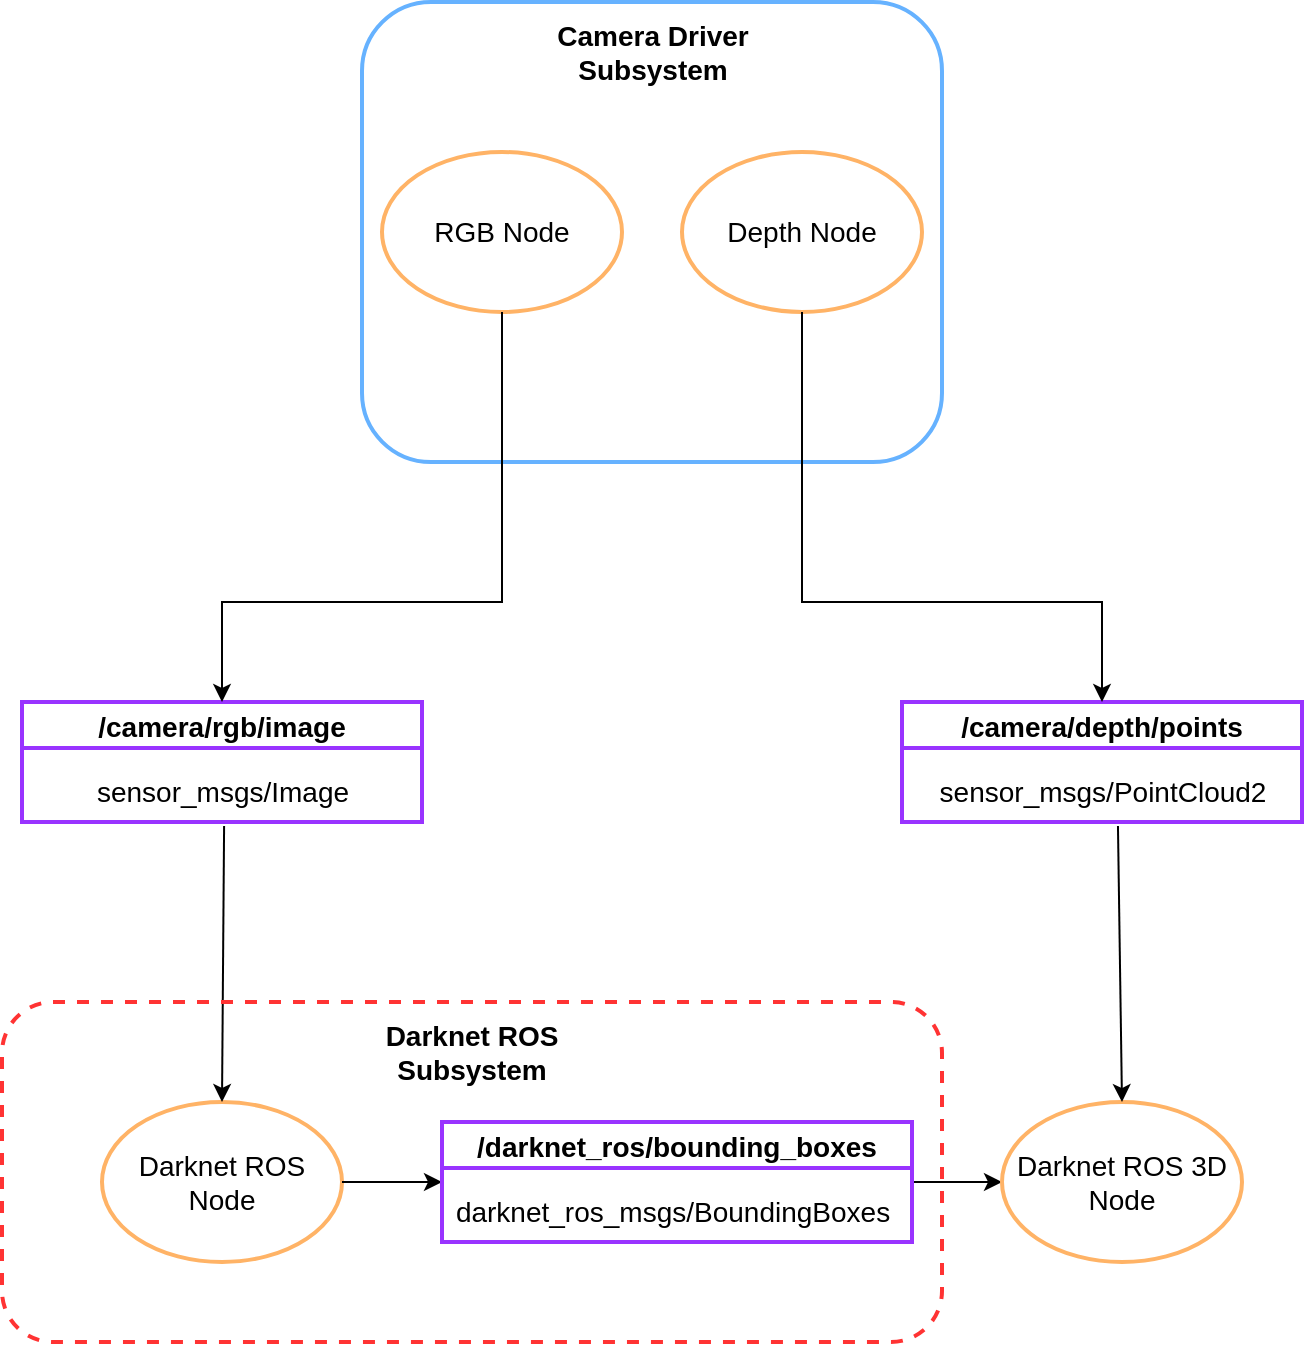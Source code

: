 <mxfile version="20.4.1" type="github">
  <diagram id="prtHgNgQTEPvFCAcTncT" name="Page-1">
    <mxGraphModel dx="2219" dy="913" grid="1" gridSize="10" guides="1" tooltips="1" connect="1" arrows="1" fold="1" page="1" pageScale="1" pageWidth="827" pageHeight="1169" math="0" shadow="0">
      <root>
        <mxCell id="0" />
        <mxCell id="1" parent="0" />
        <mxCell id="816tmAHv5r7IAD_qv0HO-7" value="/camera/rgb/image" style="swimlane;strokeColor=#9933FF;strokeWidth=2;fontSize=14;" vertex="1" parent="1">
          <mxGeometry x="-60" y="410" width="200" height="60" as="geometry">
            <mxRectangle x="250" y="140" width="180" height="30" as="alternateBounds" />
          </mxGeometry>
        </mxCell>
        <mxCell id="816tmAHv5r7IAD_qv0HO-9" value="sensor_msgs/Image" style="text;html=1;align=center;verticalAlign=middle;resizable=0;points=[];autosize=1;strokeColor=none;fillColor=none;fontSize=14;" vertex="1" parent="816tmAHv5r7IAD_qv0HO-7">
          <mxGeometry x="25" y="30" width="150" height="30" as="geometry" />
        </mxCell>
        <mxCell id="816tmAHv5r7IAD_qv0HO-10" value="" style="group" vertex="1" connectable="0" parent="1">
          <mxGeometry x="100" y="60" width="290" height="230" as="geometry" />
        </mxCell>
        <mxCell id="816tmAHv5r7IAD_qv0HO-1" value="" style="rounded=1;whiteSpace=wrap;html=1;strokeColor=#66B2FF;strokeWidth=2;" vertex="1" parent="816tmAHv5r7IAD_qv0HO-10">
          <mxGeometry x="10" width="290" height="230" as="geometry" />
        </mxCell>
        <mxCell id="816tmAHv5r7IAD_qv0HO-2" value="&lt;font style=&quot;font-size: 14px;&quot;&gt;&lt;b&gt;Camera Driver Subsystem&lt;/b&gt;&lt;/font&gt;" style="text;html=1;strokeColor=none;fillColor=none;align=center;verticalAlign=middle;whiteSpace=wrap;rounded=0;" vertex="1" parent="816tmAHv5r7IAD_qv0HO-10">
          <mxGeometry x="92.5" y="10" width="125" height="30" as="geometry" />
        </mxCell>
        <mxCell id="816tmAHv5r7IAD_qv0HO-3" value="&lt;div&gt;RGB Node&lt;br&gt;&lt;/div&gt;" style="ellipse;whiteSpace=wrap;html=1;fontSize=14;strokeColor=#FFB366;strokeWidth=2;" vertex="1" parent="816tmAHv5r7IAD_qv0HO-10">
          <mxGeometry x="20" y="75" width="120" height="80" as="geometry" />
        </mxCell>
        <mxCell id="816tmAHv5r7IAD_qv0HO-4" value="&lt;div&gt;Depth Node&lt;br&gt;&lt;/div&gt;" style="ellipse;whiteSpace=wrap;html=1;fontSize=14;strokeColor=#FFB366;strokeWidth=2;" vertex="1" parent="816tmAHv5r7IAD_qv0HO-10">
          <mxGeometry x="170" y="75" width="120" height="80" as="geometry" />
        </mxCell>
        <mxCell id="816tmAHv5r7IAD_qv0HO-11" value="Darknet ROS Node" style="ellipse;whiteSpace=wrap;html=1;fontSize=14;strokeColor=#FFB366;strokeWidth=2;" vertex="1" parent="1">
          <mxGeometry x="-20" y="610" width="120" height="80" as="geometry" />
        </mxCell>
        <mxCell id="816tmAHv5r7IAD_qv0HO-12" value="/camera/depth/points" style="swimlane;strokeColor=#9933FF;strokeWidth=2;fontSize=14;" vertex="1" parent="1">
          <mxGeometry x="380" y="410" width="200" height="60" as="geometry">
            <mxRectangle x="250" y="140" width="180" height="30" as="alternateBounds" />
          </mxGeometry>
        </mxCell>
        <mxCell id="816tmAHv5r7IAD_qv0HO-13" value="&lt;div&gt;sensor_msgs/PointCloud2&lt;/div&gt;" style="text;html=1;align=center;verticalAlign=middle;resizable=0;points=[];autosize=1;strokeColor=none;fillColor=none;fontSize=14;" vertex="1" parent="816tmAHv5r7IAD_qv0HO-12">
          <mxGeometry x="5" y="30" width="190" height="30" as="geometry" />
        </mxCell>
        <mxCell id="816tmAHv5r7IAD_qv0HO-18" style="edgeStyle=orthogonalEdgeStyle;rounded=0;orthogonalLoop=1;jettySize=auto;html=1;exitX=0.5;exitY=1;exitDx=0;exitDy=0;entryX=0.5;entryY=0;entryDx=0;entryDy=0;fontSize=14;" edge="1" parent="1" source="816tmAHv5r7IAD_qv0HO-4" target="816tmAHv5r7IAD_qv0HO-12">
          <mxGeometry relative="1" as="geometry">
            <Array as="points">
              <mxPoint x="330" y="360" />
              <mxPoint x="480" y="360" />
              <mxPoint x="480" y="410" />
            </Array>
          </mxGeometry>
        </mxCell>
        <mxCell id="816tmAHv5r7IAD_qv0HO-15" style="edgeStyle=orthogonalEdgeStyle;rounded=0;orthogonalLoop=1;jettySize=auto;html=1;exitX=0.5;exitY=1;exitDx=0;exitDy=0;fontSize=14;entryX=0.5;entryY=0;entryDx=0;entryDy=0;" edge="1" parent="1" source="816tmAHv5r7IAD_qv0HO-3" target="816tmAHv5r7IAD_qv0HO-7">
          <mxGeometry relative="1" as="geometry">
            <mxPoint x="30" y="400" as="targetPoint" />
            <Array as="points">
              <mxPoint x="180" y="360" />
              <mxPoint x="40" y="360" />
            </Array>
          </mxGeometry>
        </mxCell>
        <mxCell id="816tmAHv5r7IAD_qv0HO-19" value="" style="endArrow=classic;html=1;rounded=0;fontSize=14;exitX=1;exitY=0.5;exitDx=0;exitDy=0;" edge="1" parent="1" source="816tmAHv5r7IAD_qv0HO-11">
          <mxGeometry width="50" height="50" relative="1" as="geometry">
            <mxPoint x="140" y="650" as="sourcePoint" />
            <mxPoint x="150" y="650" as="targetPoint" />
          </mxGeometry>
        </mxCell>
        <mxCell id="816tmAHv5r7IAD_qv0HO-20" value="" style="endArrow=classic;html=1;rounded=0;fontSize=14;exitX=0.507;exitY=1.067;exitDx=0;exitDy=0;exitPerimeter=0;entryX=0.5;entryY=0;entryDx=0;entryDy=0;" edge="1" parent="1" source="816tmAHv5r7IAD_qv0HO-9" target="816tmAHv5r7IAD_qv0HO-11">
          <mxGeometry width="50" height="50" relative="1" as="geometry">
            <mxPoint x="110" y="570" as="sourcePoint" />
            <mxPoint x="160" y="520" as="targetPoint" />
          </mxGeometry>
        </mxCell>
        <mxCell id="816tmAHv5r7IAD_qv0HO-23" style="edgeStyle=orthogonalEdgeStyle;rounded=0;orthogonalLoop=1;jettySize=auto;html=1;exitX=1;exitY=0.5;exitDx=0;exitDy=0;fontSize=14;" edge="1" parent="1" source="816tmAHv5r7IAD_qv0HO-21">
          <mxGeometry relative="1" as="geometry">
            <mxPoint x="430" y="650" as="targetPoint" />
          </mxGeometry>
        </mxCell>
        <mxCell id="816tmAHv5r7IAD_qv0HO-21" value="/darknet_ros/bounding_boxes" style="swimlane;strokeColor=#9933FF;strokeWidth=2;fontSize=14;" vertex="1" parent="1">
          <mxGeometry x="150" y="620" width="235" height="60" as="geometry">
            <mxRectangle x="250" y="140" width="180" height="30" as="alternateBounds" />
          </mxGeometry>
        </mxCell>
        <mxCell id="816tmAHv5r7IAD_qv0HO-22" value="darknet_ros_msgs/BoundingBoxes" style="text;html=1;align=center;verticalAlign=middle;resizable=0;points=[];autosize=1;strokeColor=none;fillColor=none;fontSize=14;" vertex="1" parent="816tmAHv5r7IAD_qv0HO-21">
          <mxGeometry x="-5" y="30" width="240" height="30" as="geometry" />
        </mxCell>
        <mxCell id="816tmAHv5r7IAD_qv0HO-24" value="Darknet ROS 3D Node" style="ellipse;whiteSpace=wrap;html=1;fontSize=14;strokeColor=#FFB366;strokeWidth=2;" vertex="1" parent="1">
          <mxGeometry x="430" y="610" width="120" height="80" as="geometry" />
        </mxCell>
        <mxCell id="816tmAHv5r7IAD_qv0HO-25" value="" style="endArrow=classic;html=1;rounded=0;fontSize=14;entryX=0.5;entryY=0;entryDx=0;entryDy=0;exitX=0.542;exitY=1.067;exitDx=0;exitDy=0;exitPerimeter=0;" edge="1" parent="1" source="816tmAHv5r7IAD_qv0HO-13" target="816tmAHv5r7IAD_qv0HO-24">
          <mxGeometry width="50" height="50" relative="1" as="geometry">
            <mxPoint x="490" y="530" as="sourcePoint" />
            <mxPoint x="505" y="520" as="targetPoint" />
          </mxGeometry>
        </mxCell>
        <mxCell id="816tmAHv5r7IAD_qv0HO-26" value="" style="rounded=1;whiteSpace=wrap;html=1;strokeColor=#FF3333;strokeWidth=2;fontSize=14;fillColor=none;dashed=1;" vertex="1" parent="1">
          <mxGeometry x="-70" y="560" width="470" height="170" as="geometry" />
        </mxCell>
        <mxCell id="816tmAHv5r7IAD_qv0HO-27" value="&lt;b&gt;Darknet ROS Subsystem&lt;/b&gt;" style="text;html=1;strokeColor=none;fillColor=none;align=center;verticalAlign=middle;whiteSpace=wrap;rounded=0;dashed=1;strokeWidth=2;fontSize=14;" vertex="1" parent="1">
          <mxGeometry x="105" y="570" width="120" height="30" as="geometry" />
        </mxCell>
      </root>
    </mxGraphModel>
  </diagram>
</mxfile>
